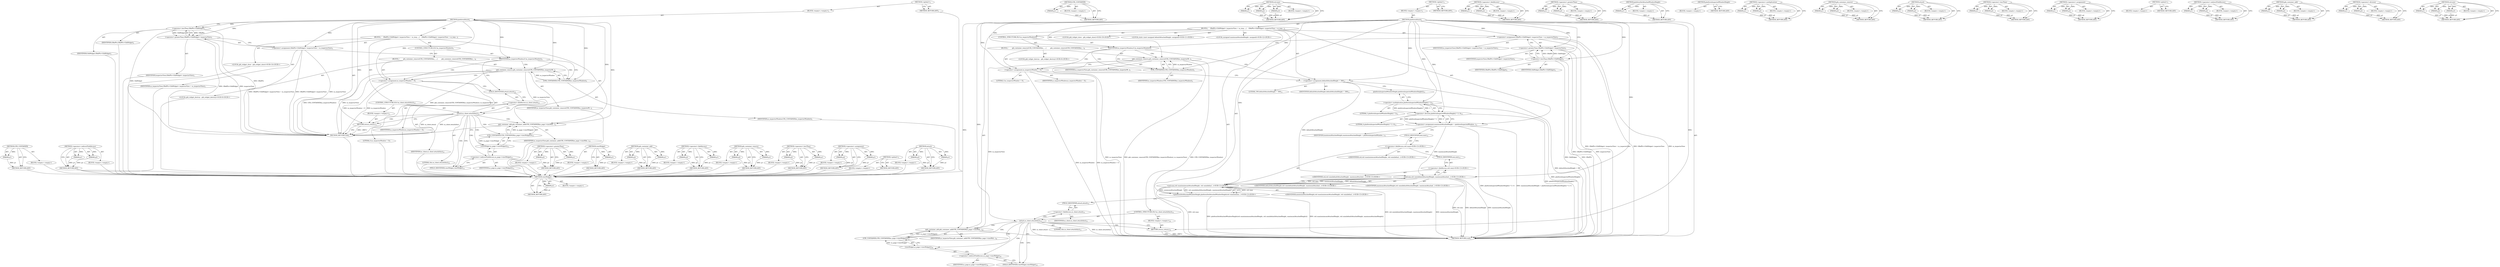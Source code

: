 digraph "std.min" {
vulnerable_85 [label=<(METHOD,GTK_CONTAINER)>];
vulnerable_86 [label=<(PARAM,p1)>];
vulnerable_87 [label=<(BLOCK,&lt;empty&gt;,&lt;empty&gt;)>];
vulnerable_88 [label=<(METHOD_RETURN,ANY)>];
vulnerable_108 [label=<(METHOD,&lt;operator&gt;.indirectFieldAccess)>];
vulnerable_109 [label=<(PARAM,p1)>];
vulnerable_110 [label=<(PARAM,p2)>];
vulnerable_111 [label=<(BLOCK,&lt;empty&gt;,&lt;empty&gt;)>];
vulnerable_112 [label=<(METHOD_RETURN,ANY)>];
vulnerable_6 [label=<(METHOD,&lt;global&gt;)<SUB>1</SUB>>];
vulnerable_7 [label=<(BLOCK,&lt;empty&gt;,&lt;empty&gt;)<SUB>1</SUB>>];
vulnerable_8 [label=<(METHOD,platformAttach)<SUB>1</SUB>>];
vulnerable_9 [label=<(BLOCK,{
    GRefPtr&lt;GtkWidget&gt; inspectorView = m_insp...,{
    GRefPtr&lt;GtkWidget&gt; inspectorView = m_insp...)<SUB>2</SUB>>];
vulnerable_10 [label=<(&lt;operator&gt;.assignment,GRefPtr&lt;GtkWidget&gt; inspectorView = m_inspectorView)<SUB>3</SUB>>];
vulnerable_11 [label=<(&lt;operator&gt;.greaterThan,GRefPtr&lt;GtkWidget&gt; inspectorView)<SUB>3</SUB>>];
vulnerable_12 [label=<(&lt;operator&gt;.lessThan,GRefPtr&lt;GtkWidget)<SUB>3</SUB>>];
vulnerable_13 [label=<(IDENTIFIER,GRefPtr,GRefPtr&lt;GtkWidget)<SUB>3</SUB>>];
vulnerable_14 [label=<(IDENTIFIER,GtkWidget,GRefPtr&lt;GtkWidget)<SUB>3</SUB>>];
vulnerable_15 [label=<(IDENTIFIER,inspectorView,GRefPtr&lt;GtkWidget&gt; inspectorView)<SUB>3</SUB>>];
vulnerable_16 [label=<(IDENTIFIER,m_inspectorView,GRefPtr&lt;GtkWidget&gt; inspectorView = m_inspectorView)<SUB>3</SUB>>];
vulnerable_17 [label=<(CONTROL_STRUCTURE,IF,if (m_inspectorWindow))<SUB>4</SUB>>];
vulnerable_18 [label=<(IDENTIFIER,m_inspectorWindow,if (m_inspectorWindow))<SUB>4</SUB>>];
vulnerable_19 [label=<(BLOCK,{
        gtk_container_remove(GTK_CONTAINER(m_...,{
        gtk_container_remove(GTK_CONTAINER(m_...)<SUB>4</SUB>>];
vulnerable_20 [label=<(gtk_container_remove,gtk_container_remove(GTK_CONTAINER(m_inspectorW...)<SUB>5</SUB>>];
vulnerable_21 [label=<(GTK_CONTAINER,GTK_CONTAINER(m_inspectorWindow))<SUB>5</SUB>>];
vulnerable_22 [label=<(IDENTIFIER,m_inspectorWindow,GTK_CONTAINER(m_inspectorWindow))<SUB>5</SUB>>];
vulnerable_23 [label=<(IDENTIFIER,m_inspectorView,gtk_container_remove(GTK_CONTAINER(m_inspectorW...)<SUB>5</SUB>>];
vulnerable_24 [label="<(LOCAL,gtk_widget_destroy : gtk_widget_destroy)<SUB>6</SUB>>"];
vulnerable_25 [label=<(&lt;operator&gt;.assignment,m_inspectorWindow = 0)<SUB>7</SUB>>];
vulnerable_26 [label=<(IDENTIFIER,m_inspectorWindow,m_inspectorWindow = 0)<SUB>7</SUB>>];
vulnerable_27 [label=<(LITERAL,0,m_inspectorWindow = 0)<SUB>7</SUB>>];
vulnerable_28 [label=<(CONTROL_STRUCTURE,IF,if (m_client.attach(this)))<SUB>10</SUB>>];
vulnerable_29 [label=<(attach,m_client.attach(this))<SUB>10</SUB>>];
vulnerable_30 [label=<(&lt;operator&gt;.fieldAccess,m_client.attach)<SUB>10</SUB>>];
vulnerable_31 [label=<(IDENTIFIER,m_client,m_client.attach(this))<SUB>10</SUB>>];
vulnerable_32 [label=<(FIELD_IDENTIFIER,attach,attach)<SUB>10</SUB>>];
vulnerable_33 [label=<(LITERAL,this,m_client.attach(this))<SUB>10</SUB>>];
vulnerable_34 [label=<(BLOCK,&lt;empty&gt;,&lt;empty&gt;)<SUB>11</SUB>>];
vulnerable_35 [label=<(RETURN,return;,return;)<SUB>11</SUB>>];
vulnerable_36 [label=<(gtk_container_add,gtk_container_add(GTK_CONTAINER(m_page-&gt;viewWid...)<SUB>13</SUB>>];
vulnerable_37 [label=<(GTK_CONTAINER,GTK_CONTAINER(m_page-&gt;viewWidget()))<SUB>13</SUB>>];
vulnerable_38 [label=<(viewWidget,m_page-&gt;viewWidget())<SUB>13</SUB>>];
vulnerable_39 [label=<(&lt;operator&gt;.indirectFieldAccess,m_page-&gt;viewWidget)<SUB>13</SUB>>];
vulnerable_40 [label=<(IDENTIFIER,m_page,m_page-&gt;viewWidget())<SUB>13</SUB>>];
vulnerable_41 [label=<(FIELD_IDENTIFIER,viewWidget,viewWidget)<SUB>13</SUB>>];
vulnerable_42 [label=<(IDENTIFIER,m_inspectorView,gtk_container_add(GTK_CONTAINER(m_page-&gt;viewWid...)<SUB>13</SUB>>];
vulnerable_43 [label="<(LOCAL,gtk_widget_show : gtk_widget_show)<SUB>14</SUB>>"];
vulnerable_44 [label=<(METHOD_RETURN,void)<SUB>1</SUB>>];
vulnerable_46 [label=<(METHOD_RETURN,ANY)<SUB>1</SUB>>];
vulnerable_70 [label=<(METHOD,&lt;operator&gt;.greaterThan)>];
vulnerable_71 [label=<(PARAM,p1)>];
vulnerable_72 [label=<(PARAM,p2)>];
vulnerable_73 [label=<(BLOCK,&lt;empty&gt;,&lt;empty&gt;)>];
vulnerable_74 [label=<(METHOD_RETURN,ANY)>];
vulnerable_104 [label=<(METHOD,viewWidget)>];
vulnerable_105 [label=<(PARAM,p1)>];
vulnerable_106 [label=<(BLOCK,&lt;empty&gt;,&lt;empty&gt;)>];
vulnerable_107 [label=<(METHOD_RETURN,ANY)>];
vulnerable_99 [label=<(METHOD,gtk_container_add)>];
vulnerable_100 [label=<(PARAM,p1)>];
vulnerable_101 [label=<(PARAM,p2)>];
vulnerable_102 [label=<(BLOCK,&lt;empty&gt;,&lt;empty&gt;)>];
vulnerable_103 [label=<(METHOD_RETURN,ANY)>];
vulnerable_94 [label=<(METHOD,&lt;operator&gt;.fieldAccess)>];
vulnerable_95 [label=<(PARAM,p1)>];
vulnerable_96 [label=<(PARAM,p2)>];
vulnerable_97 [label=<(BLOCK,&lt;empty&gt;,&lt;empty&gt;)>];
vulnerable_98 [label=<(METHOD_RETURN,ANY)>];
vulnerable_80 [label=<(METHOD,gtk_container_remove)>];
vulnerable_81 [label=<(PARAM,p1)>];
vulnerable_82 [label=<(PARAM,p2)>];
vulnerable_83 [label=<(BLOCK,&lt;empty&gt;,&lt;empty&gt;)>];
vulnerable_84 [label=<(METHOD_RETURN,ANY)>];
vulnerable_75 [label=<(METHOD,&lt;operator&gt;.lessThan)>];
vulnerable_76 [label=<(PARAM,p1)>];
vulnerable_77 [label=<(PARAM,p2)>];
vulnerable_78 [label=<(BLOCK,&lt;empty&gt;,&lt;empty&gt;)>];
vulnerable_79 [label=<(METHOD_RETURN,ANY)>];
vulnerable_65 [label=<(METHOD,&lt;operator&gt;.assignment)>];
vulnerable_66 [label=<(PARAM,p1)>];
vulnerable_67 [label=<(PARAM,p2)>];
vulnerable_68 [label=<(BLOCK,&lt;empty&gt;,&lt;empty&gt;)>];
vulnerable_69 [label=<(METHOD_RETURN,ANY)>];
vulnerable_59 [label=<(METHOD,&lt;global&gt;)<SUB>1</SUB>>];
vulnerable_60 [label=<(BLOCK,&lt;empty&gt;,&lt;empty&gt;)>];
vulnerable_61 [label=<(METHOD_RETURN,ANY)>];
vulnerable_89 [label=<(METHOD,attach)>];
vulnerable_90 [label=<(PARAM,p1)>];
vulnerable_91 [label=<(PARAM,p2)>];
vulnerable_92 [label=<(BLOCK,&lt;empty&gt;,&lt;empty&gt;)>];
vulnerable_93 [label=<(METHOD_RETURN,ANY)>];
fixed_159 [label=<(METHOD,viewWidget)>];
fixed_160 [label=<(PARAM,p1)>];
fixed_161 [label=<(BLOCK,&lt;empty&gt;,&lt;empty&gt;)>];
fixed_162 [label=<(METHOD_RETURN,ANY)>];
fixed_111 [label=<(METHOD,GTK_CONTAINER)>];
fixed_112 [label=<(PARAM,p1)>];
fixed_113 [label=<(BLOCK,&lt;empty&gt;,&lt;empty&gt;)>];
fixed_114 [label=<(METHOD_RETURN,ANY)>];
fixed_132 [label=<(METHOD,std.max)>];
fixed_133 [label=<(PARAM,p1)>];
fixed_134 [label=<(PARAM,p2)>];
fixed_135 [label=<(PARAM,p3)>];
fixed_136 [label=<(BLOCK,&lt;empty&gt;,&lt;empty&gt;)>];
fixed_137 [label=<(METHOD_RETURN,ANY)>];
fixed_6 [label=<(METHOD,&lt;global&gt;)<SUB>1</SUB>>];
fixed_7 [label=<(BLOCK,&lt;empty&gt;,&lt;empty&gt;)<SUB>1</SUB>>];
fixed_8 [label=<(METHOD,platformAttach)<SUB>1</SUB>>];
fixed_9 [label=<(BLOCK,{
    GRefPtr&lt;GtkWidget&gt; inspectorView = m_insp...,{
    GRefPtr&lt;GtkWidget&gt; inspectorView = m_insp...)<SUB>2</SUB>>];
fixed_10 [label=<(&lt;operator&gt;.assignment,GRefPtr&lt;GtkWidget&gt; inspectorView = m_inspectorView)<SUB>3</SUB>>];
fixed_11 [label=<(&lt;operator&gt;.greaterThan,GRefPtr&lt;GtkWidget&gt; inspectorView)<SUB>3</SUB>>];
fixed_12 [label=<(&lt;operator&gt;.lessThan,GRefPtr&lt;GtkWidget)<SUB>3</SUB>>];
fixed_13 [label=<(IDENTIFIER,GRefPtr,GRefPtr&lt;GtkWidget)<SUB>3</SUB>>];
fixed_14 [label=<(IDENTIFIER,GtkWidget,GRefPtr&lt;GtkWidget)<SUB>3</SUB>>];
fixed_15 [label=<(IDENTIFIER,inspectorView,GRefPtr&lt;GtkWidget&gt; inspectorView)<SUB>3</SUB>>];
fixed_16 [label=<(IDENTIFIER,m_inspectorView,GRefPtr&lt;GtkWidget&gt; inspectorView = m_inspectorView)<SUB>3</SUB>>];
fixed_17 [label=<(CONTROL_STRUCTURE,IF,if (m_inspectorWindow))<SUB>4</SUB>>];
fixed_18 [label=<(IDENTIFIER,m_inspectorWindow,if (m_inspectorWindow))<SUB>4</SUB>>];
fixed_19 [label=<(BLOCK,{
        gtk_container_remove(GTK_CONTAINER(m_...,{
        gtk_container_remove(GTK_CONTAINER(m_...)<SUB>4</SUB>>];
fixed_20 [label=<(gtk_container_remove,gtk_container_remove(GTK_CONTAINER(m_inspectorW...)<SUB>5</SUB>>];
fixed_21 [label=<(GTK_CONTAINER,GTK_CONTAINER(m_inspectorWindow))<SUB>5</SUB>>];
fixed_22 [label=<(IDENTIFIER,m_inspectorWindow,GTK_CONTAINER(m_inspectorWindow))<SUB>5</SUB>>];
fixed_23 [label=<(IDENTIFIER,m_inspectorView,gtk_container_remove(GTK_CONTAINER(m_inspectorW...)<SUB>5</SUB>>];
fixed_24 [label="<(LOCAL,gtk_widget_destroy : gtk_widget_destroy)<SUB>6</SUB>>"];
fixed_25 [label=<(&lt;operator&gt;.assignment,m_inspectorWindow = 0)<SUB>7</SUB>>];
fixed_26 [label=<(IDENTIFIER,m_inspectorWindow,m_inspectorWindow = 0)<SUB>7</SUB>>];
fixed_27 [label=<(LITERAL,0,m_inspectorWindow = 0)<SUB>7</SUB>>];
fixed_28 [label="<(LOCAL,static const unsigned defaultAttachedHeight: unsigned)<SUB>11</SUB>>"];
fixed_29 [label=<(&lt;operator&gt;.assignment,defaultAttachedHeight = 300)<SUB>11</SUB>>];
fixed_30 [label=<(IDENTIFIER,defaultAttachedHeight,defaultAttachedHeight = 300)<SUB>11</SUB>>];
fixed_31 [label=<(LITERAL,300,defaultAttachedHeight = 300)<SUB>11</SUB>>];
fixed_32 [label="<(LOCAL,unsigned maximumAttachedHeight: unsigned)<SUB>12</SUB>>"];
fixed_33 [label=<(&lt;operator&gt;.assignment,maximumAttachedHeight = platformInspectedWindow...)<SUB>12</SUB>>];
fixed_34 [label=<(IDENTIFIER,maximumAttachedHeight,maximumAttachedHeight = platformInspectedWindow...)<SUB>12</SUB>>];
fixed_35 [label=<(&lt;operator&gt;.division,platformInspectedWindowHeight() * 3 / 4)<SUB>12</SUB>>];
fixed_36 [label=<(&lt;operator&gt;.multiplication,platformInspectedWindowHeight() * 3)<SUB>12</SUB>>];
fixed_37 [label=<(platformInspectedWindowHeight,platformInspectedWindowHeight())<SUB>12</SUB>>];
fixed_38 [label=<(LITERAL,3,platformInspectedWindowHeight() * 3)<SUB>12</SUB>>];
fixed_39 [label=<(LITERAL,4,platformInspectedWindowHeight() * 3 / 4)<SUB>12</SUB>>];
fixed_40 [label="<(platformSetAttachedWindowHeight,platformSetAttachedWindowHeight(std::max(minimu...)<SUB>13</SUB>>"];
fixed_41 [label="<(std.max,std::max(minimumAttachedHeight, std::min(defaul...)<SUB>13</SUB>>"];
fixed_42 [label="<(&lt;operator&gt;.fieldAccess,std::max)<SUB>13</SUB>>"];
fixed_43 [label="<(IDENTIFIER,std,std::max(minimumAttachedHeight, std::min(defaul...)<SUB>13</SUB>>"];
fixed_44 [label=<(FIELD_IDENTIFIER,max,max)<SUB>13</SUB>>];
fixed_45 [label="<(IDENTIFIER,minimumAttachedHeight,std::max(minimumAttachedHeight, std::min(defaul...)<SUB>13</SUB>>"];
fixed_46 [label="<(std.min,std::min(defaultAttachedHeight, maximumAttached...)<SUB>13</SUB>>"];
fixed_47 [label="<(&lt;operator&gt;.fieldAccess,std::min)<SUB>13</SUB>>"];
fixed_48 [label="<(IDENTIFIER,std,std::min(defaultAttachedHeight, maximumAttached...)<SUB>13</SUB>>"];
fixed_49 [label=<(FIELD_IDENTIFIER,min,min)<SUB>13</SUB>>];
fixed_50 [label="<(IDENTIFIER,defaultAttachedHeight,std::min(defaultAttachedHeight, maximumAttached...)<SUB>13</SUB>>"];
fixed_51 [label="<(IDENTIFIER,maximumAttachedHeight,std::min(defaultAttachedHeight, maximumAttached...)<SUB>13</SUB>>"];
fixed_52 [label=<(CONTROL_STRUCTURE,IF,if (m_client.attach(this)))<SUB>15</SUB>>];
fixed_53 [label=<(attach,m_client.attach(this))<SUB>15</SUB>>];
fixed_54 [label=<(&lt;operator&gt;.fieldAccess,m_client.attach)<SUB>15</SUB>>];
fixed_55 [label=<(IDENTIFIER,m_client,m_client.attach(this))<SUB>15</SUB>>];
fixed_56 [label=<(FIELD_IDENTIFIER,attach,attach)<SUB>15</SUB>>];
fixed_57 [label=<(LITERAL,this,m_client.attach(this))<SUB>15</SUB>>];
fixed_58 [label=<(BLOCK,&lt;empty&gt;,&lt;empty&gt;)<SUB>16</SUB>>];
fixed_59 [label=<(RETURN,return;,return;)<SUB>16</SUB>>];
fixed_60 [label=<(gtk_container_add,gtk_container_add(GTK_CONTAINER(m_page-&gt;viewWid...)<SUB>18</SUB>>];
fixed_61 [label=<(GTK_CONTAINER,GTK_CONTAINER(m_page-&gt;viewWidget()))<SUB>18</SUB>>];
fixed_62 [label=<(viewWidget,m_page-&gt;viewWidget())<SUB>18</SUB>>];
fixed_63 [label=<(&lt;operator&gt;.indirectFieldAccess,m_page-&gt;viewWidget)<SUB>18</SUB>>];
fixed_64 [label=<(IDENTIFIER,m_page,m_page-&gt;viewWidget())<SUB>18</SUB>>];
fixed_65 [label=<(FIELD_IDENTIFIER,viewWidget,viewWidget)<SUB>18</SUB>>];
fixed_66 [label=<(IDENTIFIER,m_inspectorView,gtk_container_add(GTK_CONTAINER(m_page-&gt;viewWid...)<SUB>18</SUB>>];
fixed_67 [label="<(LOCAL,gtk_widget_show : gtk_widget_show)<SUB>19</SUB>>"];
fixed_68 [label=<(METHOD_RETURN,void)<SUB>1</SUB>>];
fixed_70 [label=<(METHOD_RETURN,ANY)<SUB>1</SUB>>];
fixed_138 [label=<(METHOD,&lt;operator&gt;.fieldAccess)>];
fixed_139 [label=<(PARAM,p1)>];
fixed_140 [label=<(PARAM,p2)>];
fixed_141 [label=<(BLOCK,&lt;empty&gt;,&lt;empty&gt;)>];
fixed_142 [label=<(METHOD_RETURN,ANY)>];
fixed_96 [label=<(METHOD,&lt;operator&gt;.greaterThan)>];
fixed_97 [label=<(PARAM,p1)>];
fixed_98 [label=<(PARAM,p2)>];
fixed_99 [label=<(BLOCK,&lt;empty&gt;,&lt;empty&gt;)>];
fixed_100 [label=<(METHOD_RETURN,ANY)>];
fixed_128 [label=<(METHOD,platformSetAttachedWindowHeight)>];
fixed_129 [label=<(PARAM,p1)>];
fixed_130 [label=<(BLOCK,&lt;empty&gt;,&lt;empty&gt;)>];
fixed_131 [label=<(METHOD_RETURN,ANY)>];
fixed_125 [label=<(METHOD,platformInspectedWindowHeight)>];
fixed_126 [label=<(BLOCK,&lt;empty&gt;,&lt;empty&gt;)>];
fixed_127 [label=<(METHOD_RETURN,ANY)>];
fixed_120 [label=<(METHOD,&lt;operator&gt;.multiplication)>];
fixed_121 [label=<(PARAM,p1)>];
fixed_122 [label=<(PARAM,p2)>];
fixed_123 [label=<(BLOCK,&lt;empty&gt;,&lt;empty&gt;)>];
fixed_124 [label=<(METHOD_RETURN,ANY)>];
fixed_106 [label=<(METHOD,gtk_container_remove)>];
fixed_107 [label=<(PARAM,p1)>];
fixed_108 [label=<(PARAM,p2)>];
fixed_109 [label=<(BLOCK,&lt;empty&gt;,&lt;empty&gt;)>];
fixed_110 [label=<(METHOD_RETURN,ANY)>];
fixed_149 [label=<(METHOD,attach)>];
fixed_150 [label=<(PARAM,p1)>];
fixed_151 [label=<(PARAM,p2)>];
fixed_152 [label=<(BLOCK,&lt;empty&gt;,&lt;empty&gt;)>];
fixed_153 [label=<(METHOD_RETURN,ANY)>];
fixed_101 [label=<(METHOD,&lt;operator&gt;.lessThan)>];
fixed_102 [label=<(PARAM,p1)>];
fixed_103 [label=<(PARAM,p2)>];
fixed_104 [label=<(BLOCK,&lt;empty&gt;,&lt;empty&gt;)>];
fixed_105 [label=<(METHOD_RETURN,ANY)>];
fixed_91 [label=<(METHOD,&lt;operator&gt;.assignment)>];
fixed_92 [label=<(PARAM,p1)>];
fixed_93 [label=<(PARAM,p2)>];
fixed_94 [label=<(BLOCK,&lt;empty&gt;,&lt;empty&gt;)>];
fixed_95 [label=<(METHOD_RETURN,ANY)>];
fixed_85 [label=<(METHOD,&lt;global&gt;)<SUB>1</SUB>>];
fixed_86 [label=<(BLOCK,&lt;empty&gt;,&lt;empty&gt;)>];
fixed_87 [label=<(METHOD_RETURN,ANY)>];
fixed_163 [label=<(METHOD,&lt;operator&gt;.indirectFieldAccess)>];
fixed_164 [label=<(PARAM,p1)>];
fixed_165 [label=<(PARAM,p2)>];
fixed_166 [label=<(BLOCK,&lt;empty&gt;,&lt;empty&gt;)>];
fixed_167 [label=<(METHOD_RETURN,ANY)>];
fixed_154 [label=<(METHOD,gtk_container_add)>];
fixed_155 [label=<(PARAM,p1)>];
fixed_156 [label=<(PARAM,p2)>];
fixed_157 [label=<(BLOCK,&lt;empty&gt;,&lt;empty&gt;)>];
fixed_158 [label=<(METHOD_RETURN,ANY)>];
fixed_115 [label=<(METHOD,&lt;operator&gt;.division)>];
fixed_116 [label=<(PARAM,p1)>];
fixed_117 [label=<(PARAM,p2)>];
fixed_118 [label=<(BLOCK,&lt;empty&gt;,&lt;empty&gt;)>];
fixed_119 [label=<(METHOD_RETURN,ANY)>];
fixed_143 [label=<(METHOD,std.min)>];
fixed_144 [label=<(PARAM,p1)>];
fixed_145 [label=<(PARAM,p2)>];
fixed_146 [label=<(PARAM,p3)>];
fixed_147 [label=<(BLOCK,&lt;empty&gt;,&lt;empty&gt;)>];
fixed_148 [label=<(METHOD_RETURN,ANY)>];
vulnerable_85 -> vulnerable_86  [key=0, label="AST: "];
vulnerable_85 -> vulnerable_86  [key=1, label="DDG: "];
vulnerable_85 -> vulnerable_87  [key=0, label="AST: "];
vulnerable_85 -> vulnerable_88  [key=0, label="AST: "];
vulnerable_85 -> vulnerable_88  [key=1, label="CFG: "];
vulnerable_86 -> vulnerable_88  [key=0, label="DDG: p1"];
vulnerable_87 -> fixed_159  [key=0];
vulnerable_88 -> fixed_159  [key=0];
vulnerable_108 -> vulnerable_109  [key=0, label="AST: "];
vulnerable_108 -> vulnerable_109  [key=1, label="DDG: "];
vulnerable_108 -> vulnerable_111  [key=0, label="AST: "];
vulnerable_108 -> vulnerable_110  [key=0, label="AST: "];
vulnerable_108 -> vulnerable_110  [key=1, label="DDG: "];
vulnerable_108 -> vulnerable_112  [key=0, label="AST: "];
vulnerable_108 -> vulnerable_112  [key=1, label="CFG: "];
vulnerable_109 -> vulnerable_112  [key=0, label="DDG: p1"];
vulnerable_110 -> vulnerable_112  [key=0, label="DDG: p2"];
vulnerable_111 -> fixed_159  [key=0];
vulnerable_112 -> fixed_159  [key=0];
vulnerable_6 -> vulnerable_7  [key=0, label="AST: "];
vulnerable_6 -> vulnerable_46  [key=0, label="AST: "];
vulnerable_6 -> vulnerable_46  [key=1, label="CFG: "];
vulnerable_7 -> vulnerable_8  [key=0, label="AST: "];
vulnerable_8 -> vulnerable_9  [key=0, label="AST: "];
vulnerable_8 -> vulnerable_44  [key=0, label="AST: "];
vulnerable_8 -> vulnerable_12  [key=0, label="CFG: "];
vulnerable_8 -> vulnerable_12  [key=1, label="DDG: "];
vulnerable_8 -> vulnerable_10  [key=0, label="DDG: "];
vulnerable_8 -> vulnerable_18  [key=0, label="DDG: "];
vulnerable_8 -> vulnerable_36  [key=0, label="DDG: "];
vulnerable_8 -> vulnerable_11  [key=0, label="DDG: "];
vulnerable_8 -> vulnerable_25  [key=0, label="DDG: "];
vulnerable_8 -> vulnerable_29  [key=0, label="DDG: "];
vulnerable_8 -> vulnerable_35  [key=0, label="DDG: "];
vulnerable_8 -> vulnerable_20  [key=0, label="DDG: "];
vulnerable_8 -> vulnerable_21  [key=0, label="DDG: "];
vulnerable_9 -> vulnerable_10  [key=0, label="AST: "];
vulnerable_9 -> vulnerable_17  [key=0, label="AST: "];
vulnerable_9 -> vulnerable_28  [key=0, label="AST: "];
vulnerable_9 -> vulnerable_36  [key=0, label="AST: "];
vulnerable_9 -> vulnerable_43  [key=0, label="AST: "];
vulnerable_10 -> vulnerable_11  [key=0, label="AST: "];
vulnerable_10 -> vulnerable_16  [key=0, label="AST: "];
vulnerable_10 -> vulnerable_18  [key=0, label="CFG: "];
vulnerable_10 -> vulnerable_44  [key=0, label="DDG: GRefPtr&lt;GtkWidget&gt; inspectorView"];
vulnerable_10 -> vulnerable_44  [key=1, label="DDG: m_inspectorView"];
vulnerable_10 -> vulnerable_44  [key=2, label="DDG: GRefPtr&lt;GtkWidget&gt; inspectorView = m_inspectorView"];
vulnerable_11 -> vulnerable_12  [key=0, label="AST: "];
vulnerable_11 -> vulnerable_15  [key=0, label="AST: "];
vulnerable_11 -> vulnerable_10  [key=0, label="CFG: "];
vulnerable_11 -> vulnerable_44  [key=0, label="DDG: GRefPtr&lt;GtkWidget"];
vulnerable_11 -> vulnerable_44  [key=1, label="DDG: inspectorView"];
vulnerable_12 -> vulnerable_13  [key=0, label="AST: "];
vulnerable_12 -> vulnerable_14  [key=0, label="AST: "];
vulnerable_12 -> vulnerable_11  [key=0, label="CFG: "];
vulnerable_12 -> vulnerable_11  [key=1, label="DDG: GRefPtr"];
vulnerable_12 -> vulnerable_11  [key=2, label="DDG: GtkWidget"];
vulnerable_12 -> vulnerable_44  [key=0, label="DDG: GRefPtr"];
vulnerable_12 -> vulnerable_44  [key=1, label="DDG: GtkWidget"];
vulnerable_13 -> fixed_159  [key=0];
vulnerable_14 -> fixed_159  [key=0];
vulnerable_15 -> fixed_159  [key=0];
vulnerable_16 -> fixed_159  [key=0];
vulnerable_17 -> vulnerable_18  [key=0, label="AST: "];
vulnerable_17 -> vulnerable_19  [key=0, label="AST: "];
vulnerable_18 -> vulnerable_21  [key=0, label="CFG: "];
vulnerable_18 -> vulnerable_21  [key=1, label="CDG: "];
vulnerable_18 -> vulnerable_32  [key=0, label="CFG: "];
vulnerable_18 -> vulnerable_20  [key=0, label="CDG: "];
vulnerable_18 -> vulnerable_25  [key=0, label="CDG: "];
vulnerable_19 -> vulnerable_20  [key=0, label="AST: "];
vulnerable_19 -> vulnerable_24  [key=0, label="AST: "];
vulnerable_19 -> vulnerable_25  [key=0, label="AST: "];
vulnerable_20 -> vulnerable_21  [key=0, label="AST: "];
vulnerable_20 -> vulnerable_23  [key=0, label="AST: "];
vulnerable_20 -> vulnerable_25  [key=0, label="CFG: "];
vulnerable_20 -> vulnerable_44  [key=0, label="DDG: GTK_CONTAINER(m_inspectorWindow)"];
vulnerable_20 -> vulnerable_44  [key=1, label="DDG: m_inspectorView"];
vulnerable_20 -> vulnerable_44  [key=2, label="DDG: gtk_container_remove(GTK_CONTAINER(m_inspectorWindow), m_inspectorView)"];
vulnerable_20 -> vulnerable_36  [key=0, label="DDG: m_inspectorView"];
vulnerable_21 -> vulnerable_22  [key=0, label="AST: "];
vulnerable_21 -> vulnerable_20  [key=0, label="CFG: "];
vulnerable_21 -> vulnerable_20  [key=1, label="DDG: m_inspectorWindow"];
vulnerable_22 -> fixed_159  [key=0];
vulnerable_23 -> fixed_159  [key=0];
vulnerable_24 -> fixed_159  [key=0];
vulnerable_25 -> vulnerable_26  [key=0, label="AST: "];
vulnerable_25 -> vulnerable_27  [key=0, label="AST: "];
vulnerable_25 -> vulnerable_32  [key=0, label="CFG: "];
vulnerable_25 -> vulnerable_44  [key=0, label="DDG: m_inspectorWindow"];
vulnerable_25 -> vulnerable_44  [key=1, label="DDG: m_inspectorWindow = 0"];
vulnerable_26 -> fixed_159  [key=0];
vulnerable_27 -> fixed_159  [key=0];
vulnerable_28 -> vulnerable_29  [key=0, label="AST: "];
vulnerable_28 -> vulnerable_34  [key=0, label="AST: "];
vulnerable_29 -> vulnerable_30  [key=0, label="AST: "];
vulnerable_29 -> vulnerable_33  [key=0, label="AST: "];
vulnerable_29 -> vulnerable_35  [key=0, label="CFG: "];
vulnerable_29 -> vulnerable_35  [key=1, label="CDG: "];
vulnerable_29 -> vulnerable_41  [key=0, label="CFG: "];
vulnerable_29 -> vulnerable_41  [key=1, label="CDG: "];
vulnerable_29 -> vulnerable_44  [key=0, label="DDG: m_client.attach"];
vulnerable_29 -> vulnerable_44  [key=1, label="DDG: m_client.attach(this)"];
vulnerable_29 -> vulnerable_36  [key=0, label="CDG: "];
vulnerable_29 -> vulnerable_37  [key=0, label="CDG: "];
vulnerable_29 -> vulnerable_38  [key=0, label="CDG: "];
vulnerable_29 -> vulnerable_39  [key=0, label="CDG: "];
vulnerable_30 -> vulnerable_31  [key=0, label="AST: "];
vulnerable_30 -> vulnerable_32  [key=0, label="AST: "];
vulnerable_30 -> vulnerable_29  [key=0, label="CFG: "];
vulnerable_31 -> fixed_159  [key=0];
vulnerable_32 -> vulnerable_30  [key=0, label="CFG: "];
vulnerable_33 -> fixed_159  [key=0];
vulnerable_34 -> vulnerable_35  [key=0, label="AST: "];
vulnerable_35 -> vulnerable_44  [key=0, label="CFG: "];
vulnerable_35 -> vulnerable_44  [key=1, label="DDG: &lt;RET&gt;"];
vulnerable_36 -> vulnerable_37  [key=0, label="AST: "];
vulnerable_36 -> vulnerable_42  [key=0, label="AST: "];
vulnerable_36 -> vulnerable_44  [key=0, label="CFG: "];
vulnerable_37 -> vulnerable_38  [key=0, label="AST: "];
vulnerable_37 -> vulnerable_36  [key=0, label="CFG: "];
vulnerable_37 -> vulnerable_36  [key=1, label="DDG: m_page-&gt;viewWidget()"];
vulnerable_38 -> vulnerable_39  [key=0, label="AST: "];
vulnerable_38 -> vulnerable_37  [key=0, label="CFG: "];
vulnerable_38 -> vulnerable_37  [key=1, label="DDG: m_page-&gt;viewWidget"];
vulnerable_39 -> vulnerable_40  [key=0, label="AST: "];
vulnerable_39 -> vulnerable_41  [key=0, label="AST: "];
vulnerable_39 -> vulnerable_38  [key=0, label="CFG: "];
vulnerable_40 -> fixed_159  [key=0];
vulnerable_41 -> vulnerable_39  [key=0, label="CFG: "];
vulnerable_42 -> fixed_159  [key=0];
vulnerable_43 -> fixed_159  [key=0];
vulnerable_44 -> fixed_159  [key=0];
vulnerable_46 -> fixed_159  [key=0];
vulnerable_70 -> vulnerable_71  [key=0, label="AST: "];
vulnerable_70 -> vulnerable_71  [key=1, label="DDG: "];
vulnerable_70 -> vulnerable_73  [key=0, label="AST: "];
vulnerable_70 -> vulnerable_72  [key=0, label="AST: "];
vulnerable_70 -> vulnerable_72  [key=1, label="DDG: "];
vulnerable_70 -> vulnerable_74  [key=0, label="AST: "];
vulnerable_70 -> vulnerable_74  [key=1, label="CFG: "];
vulnerable_71 -> vulnerable_74  [key=0, label="DDG: p1"];
vulnerable_72 -> vulnerable_74  [key=0, label="DDG: p2"];
vulnerable_73 -> fixed_159  [key=0];
vulnerable_74 -> fixed_159  [key=0];
vulnerable_104 -> vulnerable_105  [key=0, label="AST: "];
vulnerable_104 -> vulnerable_105  [key=1, label="DDG: "];
vulnerable_104 -> vulnerable_106  [key=0, label="AST: "];
vulnerable_104 -> vulnerable_107  [key=0, label="AST: "];
vulnerable_104 -> vulnerable_107  [key=1, label="CFG: "];
vulnerable_105 -> vulnerable_107  [key=0, label="DDG: p1"];
vulnerable_106 -> fixed_159  [key=0];
vulnerable_107 -> fixed_159  [key=0];
vulnerable_99 -> vulnerable_100  [key=0, label="AST: "];
vulnerable_99 -> vulnerable_100  [key=1, label="DDG: "];
vulnerable_99 -> vulnerable_102  [key=0, label="AST: "];
vulnerable_99 -> vulnerable_101  [key=0, label="AST: "];
vulnerable_99 -> vulnerable_101  [key=1, label="DDG: "];
vulnerable_99 -> vulnerable_103  [key=0, label="AST: "];
vulnerable_99 -> vulnerable_103  [key=1, label="CFG: "];
vulnerable_100 -> vulnerable_103  [key=0, label="DDG: p1"];
vulnerable_101 -> vulnerable_103  [key=0, label="DDG: p2"];
vulnerable_102 -> fixed_159  [key=0];
vulnerable_103 -> fixed_159  [key=0];
vulnerable_94 -> vulnerable_95  [key=0, label="AST: "];
vulnerable_94 -> vulnerable_95  [key=1, label="DDG: "];
vulnerable_94 -> vulnerable_97  [key=0, label="AST: "];
vulnerable_94 -> vulnerable_96  [key=0, label="AST: "];
vulnerable_94 -> vulnerable_96  [key=1, label="DDG: "];
vulnerable_94 -> vulnerable_98  [key=0, label="AST: "];
vulnerable_94 -> vulnerable_98  [key=1, label="CFG: "];
vulnerable_95 -> vulnerable_98  [key=0, label="DDG: p1"];
vulnerable_96 -> vulnerable_98  [key=0, label="DDG: p2"];
vulnerable_97 -> fixed_159  [key=0];
vulnerable_98 -> fixed_159  [key=0];
vulnerable_80 -> vulnerable_81  [key=0, label="AST: "];
vulnerable_80 -> vulnerable_81  [key=1, label="DDG: "];
vulnerable_80 -> vulnerable_83  [key=0, label="AST: "];
vulnerable_80 -> vulnerable_82  [key=0, label="AST: "];
vulnerable_80 -> vulnerable_82  [key=1, label="DDG: "];
vulnerable_80 -> vulnerable_84  [key=0, label="AST: "];
vulnerable_80 -> vulnerable_84  [key=1, label="CFG: "];
vulnerable_81 -> vulnerable_84  [key=0, label="DDG: p1"];
vulnerable_82 -> vulnerable_84  [key=0, label="DDG: p2"];
vulnerable_83 -> fixed_159  [key=0];
vulnerable_84 -> fixed_159  [key=0];
vulnerable_75 -> vulnerable_76  [key=0, label="AST: "];
vulnerable_75 -> vulnerable_76  [key=1, label="DDG: "];
vulnerable_75 -> vulnerable_78  [key=0, label="AST: "];
vulnerable_75 -> vulnerable_77  [key=0, label="AST: "];
vulnerable_75 -> vulnerable_77  [key=1, label="DDG: "];
vulnerable_75 -> vulnerable_79  [key=0, label="AST: "];
vulnerable_75 -> vulnerable_79  [key=1, label="CFG: "];
vulnerable_76 -> vulnerable_79  [key=0, label="DDG: p1"];
vulnerable_77 -> vulnerable_79  [key=0, label="DDG: p2"];
vulnerable_78 -> fixed_159  [key=0];
vulnerable_79 -> fixed_159  [key=0];
vulnerable_65 -> vulnerable_66  [key=0, label="AST: "];
vulnerable_65 -> vulnerable_66  [key=1, label="DDG: "];
vulnerable_65 -> vulnerable_68  [key=0, label="AST: "];
vulnerable_65 -> vulnerable_67  [key=0, label="AST: "];
vulnerable_65 -> vulnerable_67  [key=1, label="DDG: "];
vulnerable_65 -> vulnerable_69  [key=0, label="AST: "];
vulnerable_65 -> vulnerable_69  [key=1, label="CFG: "];
vulnerable_66 -> vulnerable_69  [key=0, label="DDG: p1"];
vulnerable_67 -> vulnerable_69  [key=0, label="DDG: p2"];
vulnerable_68 -> fixed_159  [key=0];
vulnerable_69 -> fixed_159  [key=0];
vulnerable_59 -> vulnerable_60  [key=0, label="AST: "];
vulnerable_59 -> vulnerable_61  [key=0, label="AST: "];
vulnerable_59 -> vulnerable_61  [key=1, label="CFG: "];
vulnerable_60 -> fixed_159  [key=0];
vulnerable_61 -> fixed_159  [key=0];
vulnerable_89 -> vulnerable_90  [key=0, label="AST: "];
vulnerable_89 -> vulnerable_90  [key=1, label="DDG: "];
vulnerable_89 -> vulnerable_92  [key=0, label="AST: "];
vulnerable_89 -> vulnerable_91  [key=0, label="AST: "];
vulnerable_89 -> vulnerable_91  [key=1, label="DDG: "];
vulnerable_89 -> vulnerable_93  [key=0, label="AST: "];
vulnerable_89 -> vulnerable_93  [key=1, label="CFG: "];
vulnerable_90 -> vulnerable_93  [key=0, label="DDG: p1"];
vulnerable_91 -> vulnerable_93  [key=0, label="DDG: p2"];
vulnerable_92 -> fixed_159  [key=0];
vulnerable_93 -> fixed_159  [key=0];
fixed_159 -> fixed_160  [key=0, label="AST: "];
fixed_159 -> fixed_160  [key=1, label="DDG: "];
fixed_159 -> fixed_161  [key=0, label="AST: "];
fixed_159 -> fixed_162  [key=0, label="AST: "];
fixed_159 -> fixed_162  [key=1, label="CFG: "];
fixed_160 -> fixed_162  [key=0, label="DDG: p1"];
fixed_111 -> fixed_112  [key=0, label="AST: "];
fixed_111 -> fixed_112  [key=1, label="DDG: "];
fixed_111 -> fixed_113  [key=0, label="AST: "];
fixed_111 -> fixed_114  [key=0, label="AST: "];
fixed_111 -> fixed_114  [key=1, label="CFG: "];
fixed_112 -> fixed_114  [key=0, label="DDG: p1"];
fixed_132 -> fixed_133  [key=0, label="AST: "];
fixed_132 -> fixed_133  [key=1, label="DDG: "];
fixed_132 -> fixed_136  [key=0, label="AST: "];
fixed_132 -> fixed_134  [key=0, label="AST: "];
fixed_132 -> fixed_134  [key=1, label="DDG: "];
fixed_132 -> fixed_137  [key=0, label="AST: "];
fixed_132 -> fixed_137  [key=1, label="CFG: "];
fixed_132 -> fixed_135  [key=0, label="AST: "];
fixed_132 -> fixed_135  [key=1, label="DDG: "];
fixed_133 -> fixed_137  [key=0, label="DDG: p1"];
fixed_134 -> fixed_137  [key=0, label="DDG: p2"];
fixed_135 -> fixed_137  [key=0, label="DDG: p3"];
fixed_6 -> fixed_7  [key=0, label="AST: "];
fixed_6 -> fixed_70  [key=0, label="AST: "];
fixed_6 -> fixed_70  [key=1, label="CFG: "];
fixed_7 -> fixed_8  [key=0, label="AST: "];
fixed_8 -> fixed_9  [key=0, label="AST: "];
fixed_8 -> fixed_68  [key=0, label="AST: "];
fixed_8 -> fixed_12  [key=0, label="CFG: "];
fixed_8 -> fixed_12  [key=1, label="DDG: "];
fixed_8 -> fixed_10  [key=0, label="DDG: "];
fixed_8 -> fixed_29  [key=0, label="DDG: "];
fixed_8 -> fixed_18  [key=0, label="DDG: "];
fixed_8 -> fixed_60  [key=0, label="DDG: "];
fixed_8 -> fixed_11  [key=0, label="DDG: "];
fixed_8 -> fixed_25  [key=0, label="DDG: "];
fixed_8 -> fixed_35  [key=0, label="DDG: "];
fixed_8 -> fixed_41  [key=0, label="DDG: "];
fixed_8 -> fixed_53  [key=0, label="DDG: "];
fixed_8 -> fixed_59  [key=0, label="DDG: "];
fixed_8 -> fixed_20  [key=0, label="DDG: "];
fixed_8 -> fixed_36  [key=0, label="DDG: "];
fixed_8 -> fixed_46  [key=0, label="DDG: "];
fixed_8 -> fixed_21  [key=0, label="DDG: "];
fixed_9 -> fixed_10  [key=0, label="AST: "];
fixed_9 -> fixed_17  [key=0, label="AST: "];
fixed_9 -> fixed_28  [key=0, label="AST: "];
fixed_9 -> fixed_29  [key=0, label="AST: "];
fixed_9 -> fixed_32  [key=0, label="AST: "];
fixed_9 -> fixed_33  [key=0, label="AST: "];
fixed_9 -> fixed_40  [key=0, label="AST: "];
fixed_9 -> fixed_52  [key=0, label="AST: "];
fixed_9 -> fixed_60  [key=0, label="AST: "];
fixed_9 -> fixed_67  [key=0, label="AST: "];
fixed_10 -> fixed_11  [key=0, label="AST: "];
fixed_10 -> fixed_16  [key=0, label="AST: "];
fixed_10 -> fixed_18  [key=0, label="CFG: "];
fixed_10 -> fixed_68  [key=0, label="DDG: GRefPtr&lt;GtkWidget&gt; inspectorView"];
fixed_10 -> fixed_68  [key=1, label="DDG: m_inspectorView"];
fixed_10 -> fixed_68  [key=2, label="DDG: GRefPtr&lt;GtkWidget&gt; inspectorView = m_inspectorView"];
fixed_11 -> fixed_12  [key=0, label="AST: "];
fixed_11 -> fixed_15  [key=0, label="AST: "];
fixed_11 -> fixed_10  [key=0, label="CFG: "];
fixed_11 -> fixed_68  [key=0, label="DDG: GRefPtr&lt;GtkWidget"];
fixed_11 -> fixed_68  [key=1, label="DDG: inspectorView"];
fixed_12 -> fixed_13  [key=0, label="AST: "];
fixed_12 -> fixed_14  [key=0, label="AST: "];
fixed_12 -> fixed_11  [key=0, label="CFG: "];
fixed_12 -> fixed_11  [key=1, label="DDG: GRefPtr"];
fixed_12 -> fixed_11  [key=2, label="DDG: GtkWidget"];
fixed_12 -> fixed_68  [key=0, label="DDG: GRefPtr"];
fixed_12 -> fixed_68  [key=1, label="DDG: GtkWidget"];
fixed_17 -> fixed_18  [key=0, label="AST: "];
fixed_17 -> fixed_19  [key=0, label="AST: "];
fixed_18 -> fixed_21  [key=0, label="CFG: "];
fixed_18 -> fixed_21  [key=1, label="CDG: "];
fixed_18 -> fixed_29  [key=0, label="CFG: "];
fixed_18 -> fixed_20  [key=0, label="CDG: "];
fixed_18 -> fixed_25  [key=0, label="CDG: "];
fixed_19 -> fixed_20  [key=0, label="AST: "];
fixed_19 -> fixed_24  [key=0, label="AST: "];
fixed_19 -> fixed_25  [key=0, label="AST: "];
fixed_20 -> fixed_21  [key=0, label="AST: "];
fixed_20 -> fixed_23  [key=0, label="AST: "];
fixed_20 -> fixed_25  [key=0, label="CFG: "];
fixed_20 -> fixed_68  [key=0, label="DDG: GTK_CONTAINER(m_inspectorWindow)"];
fixed_20 -> fixed_68  [key=1, label="DDG: m_inspectorView"];
fixed_20 -> fixed_68  [key=2, label="DDG: gtk_container_remove(GTK_CONTAINER(m_inspectorWindow), m_inspectorView)"];
fixed_20 -> fixed_60  [key=0, label="DDG: m_inspectorView"];
fixed_21 -> fixed_22  [key=0, label="AST: "];
fixed_21 -> fixed_20  [key=0, label="CFG: "];
fixed_21 -> fixed_20  [key=1, label="DDG: m_inspectorWindow"];
fixed_25 -> fixed_26  [key=0, label="AST: "];
fixed_25 -> fixed_27  [key=0, label="AST: "];
fixed_25 -> fixed_29  [key=0, label="CFG: "];
fixed_25 -> fixed_68  [key=0, label="DDG: m_inspectorWindow"];
fixed_25 -> fixed_68  [key=1, label="DDG: m_inspectorWindow = 0"];
fixed_29 -> fixed_30  [key=0, label="AST: "];
fixed_29 -> fixed_31  [key=0, label="AST: "];
fixed_29 -> fixed_37  [key=0, label="CFG: "];
fixed_29 -> fixed_68  [key=0, label="DDG: defaultAttachedHeight = 300"];
fixed_29 -> fixed_46  [key=0, label="DDG: defaultAttachedHeight"];
fixed_33 -> fixed_34  [key=0, label="AST: "];
fixed_33 -> fixed_35  [key=0, label="AST: "];
fixed_33 -> fixed_44  [key=0, label="CFG: "];
fixed_33 -> fixed_68  [key=0, label="DDG: platformInspectedWindowHeight() * 3 / 4"];
fixed_33 -> fixed_68  [key=1, label="DDG: maximumAttachedHeight = platformInspectedWindowHeight() * 3 / 4"];
fixed_33 -> fixed_46  [key=0, label="DDG: maximumAttachedHeight"];
fixed_35 -> fixed_36  [key=0, label="AST: "];
fixed_35 -> fixed_39  [key=0, label="AST: "];
fixed_35 -> fixed_33  [key=0, label="CFG: "];
fixed_35 -> fixed_33  [key=1, label="DDG: platformInspectedWindowHeight() * 3"];
fixed_35 -> fixed_33  [key=2, label="DDG: 4"];
fixed_35 -> fixed_68  [key=0, label="DDG: platformInspectedWindowHeight() * 3"];
fixed_36 -> fixed_37  [key=0, label="AST: "];
fixed_36 -> fixed_38  [key=0, label="AST: "];
fixed_36 -> fixed_35  [key=0, label="CFG: "];
fixed_36 -> fixed_35  [key=1, label="DDG: platformInspectedWindowHeight()"];
fixed_36 -> fixed_35  [key=2, label="DDG: 3"];
fixed_36 -> fixed_68  [key=0, label="DDG: platformInspectedWindowHeight()"];
fixed_37 -> fixed_36  [key=0, label="CFG: "];
fixed_40 -> fixed_41  [key=0, label="AST: "];
fixed_40 -> fixed_56  [key=0, label="CFG: "];
fixed_40 -> fixed_68  [key=0, label="DDG: std::max(minimumAttachedHeight, std::min(defaultAttachedHeight, maximumAttachedHeight))"];
fixed_40 -> fixed_68  [key=1, label="DDG: platformSetAttachedWindowHeight(std::max(minimumAttachedHeight, std::min(defaultAttachedHeight, maximumAttachedHeight)))"];
fixed_41 -> fixed_42  [key=0, label="AST: "];
fixed_41 -> fixed_45  [key=0, label="AST: "];
fixed_41 -> fixed_46  [key=0, label="AST: "];
fixed_41 -> fixed_40  [key=0, label="CFG: "];
fixed_41 -> fixed_40  [key=1, label="DDG: std::max"];
fixed_41 -> fixed_40  [key=2, label="DDG: minimumAttachedHeight"];
fixed_41 -> fixed_40  [key=3, label="DDG: std::min(defaultAttachedHeight, maximumAttachedHeight)"];
fixed_41 -> fixed_68  [key=0, label="DDG: std::max"];
fixed_41 -> fixed_68  [key=1, label="DDG: std::min(defaultAttachedHeight, maximumAttachedHeight)"];
fixed_41 -> fixed_68  [key=2, label="DDG: minimumAttachedHeight"];
fixed_42 -> fixed_43  [key=0, label="AST: "];
fixed_42 -> fixed_44  [key=0, label="AST: "];
fixed_42 -> fixed_49  [key=0, label="CFG: "];
fixed_44 -> fixed_42  [key=0, label="CFG: "];
fixed_46 -> fixed_47  [key=0, label="AST: "];
fixed_46 -> fixed_50  [key=0, label="AST: "];
fixed_46 -> fixed_51  [key=0, label="AST: "];
fixed_46 -> fixed_41  [key=0, label="CFG: "];
fixed_46 -> fixed_41  [key=1, label="DDG: std::min"];
fixed_46 -> fixed_41  [key=2, label="DDG: defaultAttachedHeight"];
fixed_46 -> fixed_41  [key=3, label="DDG: maximumAttachedHeight"];
fixed_46 -> fixed_68  [key=0, label="DDG: std::min"];
fixed_46 -> fixed_68  [key=1, label="DDG: defaultAttachedHeight"];
fixed_46 -> fixed_68  [key=2, label="DDG: maximumAttachedHeight"];
fixed_47 -> fixed_48  [key=0, label="AST: "];
fixed_47 -> fixed_49  [key=0, label="AST: "];
fixed_47 -> fixed_46  [key=0, label="CFG: "];
fixed_49 -> fixed_47  [key=0, label="CFG: "];
fixed_52 -> fixed_53  [key=0, label="AST: "];
fixed_52 -> fixed_58  [key=0, label="AST: "];
fixed_53 -> fixed_54  [key=0, label="AST: "];
fixed_53 -> fixed_57  [key=0, label="AST: "];
fixed_53 -> fixed_59  [key=0, label="CFG: "];
fixed_53 -> fixed_59  [key=1, label="CDG: "];
fixed_53 -> fixed_65  [key=0, label="CFG: "];
fixed_53 -> fixed_65  [key=1, label="CDG: "];
fixed_53 -> fixed_68  [key=0, label="DDG: m_client.attach"];
fixed_53 -> fixed_68  [key=1, label="DDG: m_client.attach(this)"];
fixed_53 -> fixed_60  [key=0, label="CDG: "];
fixed_53 -> fixed_61  [key=0, label="CDG: "];
fixed_53 -> fixed_62  [key=0, label="CDG: "];
fixed_53 -> fixed_63  [key=0, label="CDG: "];
fixed_54 -> fixed_55  [key=0, label="AST: "];
fixed_54 -> fixed_56  [key=0, label="AST: "];
fixed_54 -> fixed_53  [key=0, label="CFG: "];
fixed_56 -> fixed_54  [key=0, label="CFG: "];
fixed_58 -> fixed_59  [key=0, label="AST: "];
fixed_59 -> fixed_68  [key=0, label="CFG: "];
fixed_59 -> fixed_68  [key=1, label="DDG: &lt;RET&gt;"];
fixed_60 -> fixed_61  [key=0, label="AST: "];
fixed_60 -> fixed_66  [key=0, label="AST: "];
fixed_60 -> fixed_68  [key=0, label="CFG: "];
fixed_61 -> fixed_62  [key=0, label="AST: "];
fixed_61 -> fixed_60  [key=0, label="CFG: "];
fixed_61 -> fixed_60  [key=1, label="DDG: m_page-&gt;viewWidget()"];
fixed_62 -> fixed_63  [key=0, label="AST: "];
fixed_62 -> fixed_61  [key=0, label="CFG: "];
fixed_62 -> fixed_61  [key=1, label="DDG: m_page-&gt;viewWidget"];
fixed_63 -> fixed_64  [key=0, label="AST: "];
fixed_63 -> fixed_65  [key=0, label="AST: "];
fixed_63 -> fixed_62  [key=0, label="CFG: "];
fixed_65 -> fixed_63  [key=0, label="CFG: "];
fixed_138 -> fixed_139  [key=0, label="AST: "];
fixed_138 -> fixed_139  [key=1, label="DDG: "];
fixed_138 -> fixed_141  [key=0, label="AST: "];
fixed_138 -> fixed_140  [key=0, label="AST: "];
fixed_138 -> fixed_140  [key=1, label="DDG: "];
fixed_138 -> fixed_142  [key=0, label="AST: "];
fixed_138 -> fixed_142  [key=1, label="CFG: "];
fixed_139 -> fixed_142  [key=0, label="DDG: p1"];
fixed_140 -> fixed_142  [key=0, label="DDG: p2"];
fixed_96 -> fixed_97  [key=0, label="AST: "];
fixed_96 -> fixed_97  [key=1, label="DDG: "];
fixed_96 -> fixed_99  [key=0, label="AST: "];
fixed_96 -> fixed_98  [key=0, label="AST: "];
fixed_96 -> fixed_98  [key=1, label="DDG: "];
fixed_96 -> fixed_100  [key=0, label="AST: "];
fixed_96 -> fixed_100  [key=1, label="CFG: "];
fixed_97 -> fixed_100  [key=0, label="DDG: p1"];
fixed_98 -> fixed_100  [key=0, label="DDG: p2"];
fixed_128 -> fixed_129  [key=0, label="AST: "];
fixed_128 -> fixed_129  [key=1, label="DDG: "];
fixed_128 -> fixed_130  [key=0, label="AST: "];
fixed_128 -> fixed_131  [key=0, label="AST: "];
fixed_128 -> fixed_131  [key=1, label="CFG: "];
fixed_129 -> fixed_131  [key=0, label="DDG: p1"];
fixed_125 -> fixed_126  [key=0, label="AST: "];
fixed_125 -> fixed_127  [key=0, label="AST: "];
fixed_125 -> fixed_127  [key=1, label="CFG: "];
fixed_120 -> fixed_121  [key=0, label="AST: "];
fixed_120 -> fixed_121  [key=1, label="DDG: "];
fixed_120 -> fixed_123  [key=0, label="AST: "];
fixed_120 -> fixed_122  [key=0, label="AST: "];
fixed_120 -> fixed_122  [key=1, label="DDG: "];
fixed_120 -> fixed_124  [key=0, label="AST: "];
fixed_120 -> fixed_124  [key=1, label="CFG: "];
fixed_121 -> fixed_124  [key=0, label="DDG: p1"];
fixed_122 -> fixed_124  [key=0, label="DDG: p2"];
fixed_106 -> fixed_107  [key=0, label="AST: "];
fixed_106 -> fixed_107  [key=1, label="DDG: "];
fixed_106 -> fixed_109  [key=0, label="AST: "];
fixed_106 -> fixed_108  [key=0, label="AST: "];
fixed_106 -> fixed_108  [key=1, label="DDG: "];
fixed_106 -> fixed_110  [key=0, label="AST: "];
fixed_106 -> fixed_110  [key=1, label="CFG: "];
fixed_107 -> fixed_110  [key=0, label="DDG: p1"];
fixed_108 -> fixed_110  [key=0, label="DDG: p2"];
fixed_149 -> fixed_150  [key=0, label="AST: "];
fixed_149 -> fixed_150  [key=1, label="DDG: "];
fixed_149 -> fixed_152  [key=0, label="AST: "];
fixed_149 -> fixed_151  [key=0, label="AST: "];
fixed_149 -> fixed_151  [key=1, label="DDG: "];
fixed_149 -> fixed_153  [key=0, label="AST: "];
fixed_149 -> fixed_153  [key=1, label="CFG: "];
fixed_150 -> fixed_153  [key=0, label="DDG: p1"];
fixed_151 -> fixed_153  [key=0, label="DDG: p2"];
fixed_101 -> fixed_102  [key=0, label="AST: "];
fixed_101 -> fixed_102  [key=1, label="DDG: "];
fixed_101 -> fixed_104  [key=0, label="AST: "];
fixed_101 -> fixed_103  [key=0, label="AST: "];
fixed_101 -> fixed_103  [key=1, label="DDG: "];
fixed_101 -> fixed_105  [key=0, label="AST: "];
fixed_101 -> fixed_105  [key=1, label="CFG: "];
fixed_102 -> fixed_105  [key=0, label="DDG: p1"];
fixed_103 -> fixed_105  [key=0, label="DDG: p2"];
fixed_91 -> fixed_92  [key=0, label="AST: "];
fixed_91 -> fixed_92  [key=1, label="DDG: "];
fixed_91 -> fixed_94  [key=0, label="AST: "];
fixed_91 -> fixed_93  [key=0, label="AST: "];
fixed_91 -> fixed_93  [key=1, label="DDG: "];
fixed_91 -> fixed_95  [key=0, label="AST: "];
fixed_91 -> fixed_95  [key=1, label="CFG: "];
fixed_92 -> fixed_95  [key=0, label="DDG: p1"];
fixed_93 -> fixed_95  [key=0, label="DDG: p2"];
fixed_85 -> fixed_86  [key=0, label="AST: "];
fixed_85 -> fixed_87  [key=0, label="AST: "];
fixed_85 -> fixed_87  [key=1, label="CFG: "];
fixed_163 -> fixed_164  [key=0, label="AST: "];
fixed_163 -> fixed_164  [key=1, label="DDG: "];
fixed_163 -> fixed_166  [key=0, label="AST: "];
fixed_163 -> fixed_165  [key=0, label="AST: "];
fixed_163 -> fixed_165  [key=1, label="DDG: "];
fixed_163 -> fixed_167  [key=0, label="AST: "];
fixed_163 -> fixed_167  [key=1, label="CFG: "];
fixed_164 -> fixed_167  [key=0, label="DDG: p1"];
fixed_165 -> fixed_167  [key=0, label="DDG: p2"];
fixed_154 -> fixed_155  [key=0, label="AST: "];
fixed_154 -> fixed_155  [key=1, label="DDG: "];
fixed_154 -> fixed_157  [key=0, label="AST: "];
fixed_154 -> fixed_156  [key=0, label="AST: "];
fixed_154 -> fixed_156  [key=1, label="DDG: "];
fixed_154 -> fixed_158  [key=0, label="AST: "];
fixed_154 -> fixed_158  [key=1, label="CFG: "];
fixed_155 -> fixed_158  [key=0, label="DDG: p1"];
fixed_156 -> fixed_158  [key=0, label="DDG: p2"];
fixed_115 -> fixed_116  [key=0, label="AST: "];
fixed_115 -> fixed_116  [key=1, label="DDG: "];
fixed_115 -> fixed_118  [key=0, label="AST: "];
fixed_115 -> fixed_117  [key=0, label="AST: "];
fixed_115 -> fixed_117  [key=1, label="DDG: "];
fixed_115 -> fixed_119  [key=0, label="AST: "];
fixed_115 -> fixed_119  [key=1, label="CFG: "];
fixed_116 -> fixed_119  [key=0, label="DDG: p1"];
fixed_117 -> fixed_119  [key=0, label="DDG: p2"];
fixed_143 -> fixed_144  [key=0, label="AST: "];
fixed_143 -> fixed_144  [key=1, label="DDG: "];
fixed_143 -> fixed_147  [key=0, label="AST: "];
fixed_143 -> fixed_145  [key=0, label="AST: "];
fixed_143 -> fixed_145  [key=1, label="DDG: "];
fixed_143 -> fixed_148  [key=0, label="AST: "];
fixed_143 -> fixed_148  [key=1, label="CFG: "];
fixed_143 -> fixed_146  [key=0, label="AST: "];
fixed_143 -> fixed_146  [key=1, label="DDG: "];
fixed_144 -> fixed_148  [key=0, label="DDG: p1"];
fixed_145 -> fixed_148  [key=0, label="DDG: p2"];
fixed_146 -> fixed_148  [key=0, label="DDG: p3"];
}
